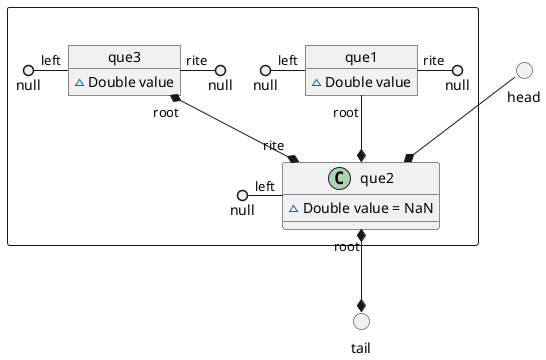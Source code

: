 @startuml

() head
() tail

package " " <<Rectangle>>{

         head --* que2

    object que1{
        ~ Double value
    }
    null ()- "left" que1
        que1 "rite" -() null
        que1 "root" --* que2

    object que2{
        ~ Double value = NaN
    }
        null ()- "left" que2

        que2 "root" *--* tail

    object que3{
        ~ Double value
    }
        null ()- "left" que3
        que3 "rite" -() null
        que3 "root" *--* "rite" que2
'        que3 "root" --* tail
}

@enduml